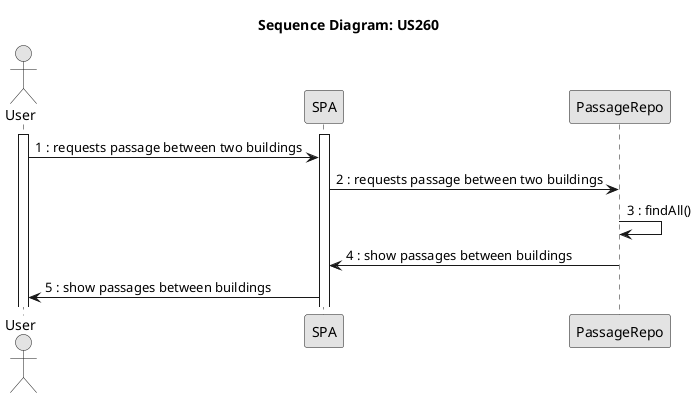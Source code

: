 @startuml
skinparam Monochrome true
skinparam PackageStyle rectangle
skinparam Shadowing false

title Sequence Diagram: US260

actor "User" as User
participant "SPA" as SPA
participant "PassageRepo" as Repo


activate User
activate SPA
User -> SPA : 1 : requests passage between two buildings
SPA -> Repo: 2 : requests passage between two buildings
Repo -> Repo: 3 : findAll()
Repo -> SPA: 4 : show passages between buildings
SPA -> "User": 5 : show passages between buildings


@enduml